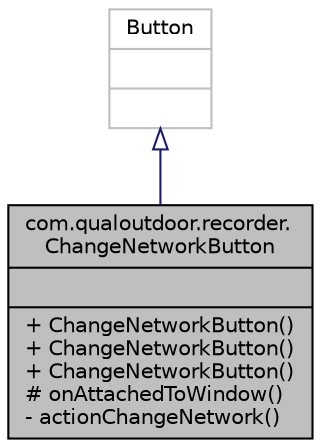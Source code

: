 digraph "com.qualoutdoor.recorder.ChangeNetworkButton"
{
  edge [fontname="Helvetica",fontsize="10",labelfontname="Helvetica",labelfontsize="10"];
  node [fontname="Helvetica",fontsize="10",shape=record];
  Node1 [label="{com.qualoutdoor.recorder.\lChangeNetworkButton\n||+ ChangeNetworkButton()\l+ ChangeNetworkButton()\l+ ChangeNetworkButton()\l# onAttachedToWindow()\l- actionChangeNetwork()\l}",height=0.2,width=0.4,color="black", fillcolor="grey75", style="filled" fontcolor="black"];
  Node2 -> Node1 [dir="back",color="midnightblue",fontsize="10",style="solid",arrowtail="onormal"];
  Node2 [label="{Button\n||}",height=0.2,width=0.4,color="grey75", fillcolor="white", style="filled"];
}
